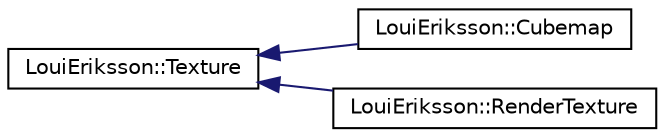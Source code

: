 digraph "Graphical Class Hierarchy"
{
 // LATEX_PDF_SIZE
  edge [fontname="Helvetica",fontsize="10",labelfontname="Helvetica",labelfontsize="10"];
  node [fontname="Helvetica",fontsize="10",shape=record];
  rankdir="LR";
  Node0 [label="LouiEriksson::Texture",height=0.2,width=0.4,color="black", fillcolor="white", style="filled",URL="$class_loui_eriksson_1_1_texture.html",tooltip=" "];
  Node0 -> Node1 [dir="back",color="midnightblue",fontsize="10",style="solid",fontname="Helvetica"];
  Node1 [label="LouiEriksson::Cubemap",height=0.2,width=0.4,color="black", fillcolor="white", style="filled",URL="$class_loui_eriksson_1_1_cubemap.html",tooltip=" "];
  Node0 -> Node2 [dir="back",color="midnightblue",fontsize="10",style="solid",fontname="Helvetica"];
  Node2 [label="LouiEriksson::RenderTexture",height=0.2,width=0.4,color="black", fillcolor="white", style="filled",URL="$class_loui_eriksson_1_1_render_texture.html",tooltip=" "];
}
